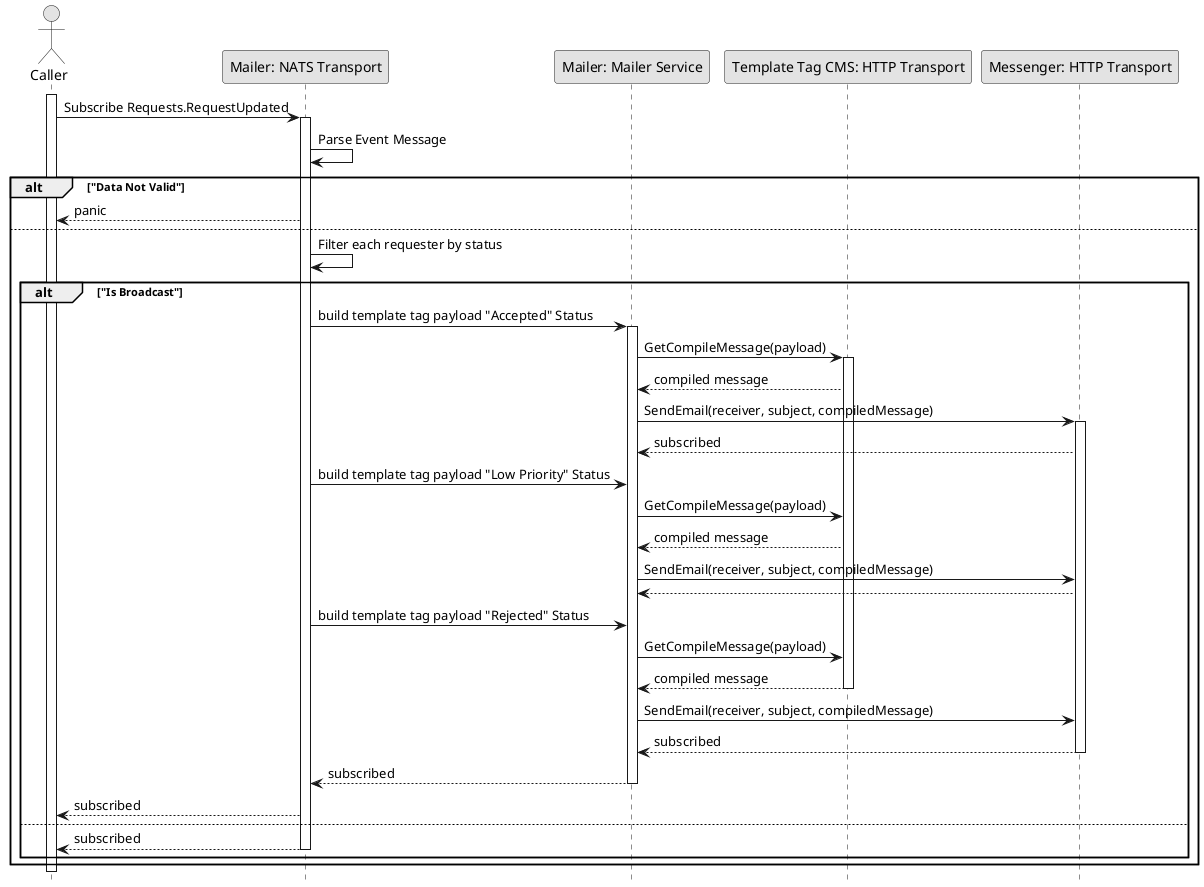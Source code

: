 @startuml MAILER_SubscribeCommitRequest

skinparam Monochrome true
skinparam Shadowing false
hide footbox

actor "Caller" as Caller
participant "Mailer: NATS Transport" as MailerNATSTransport
participant "Mailer: Mailer Service" as MailerService
participant "Template Tag CMS: HTTP Transport" as TTCMSHTTPTransport
participant "Messenger: HTTP Transport" as MessengerHTTPTransport

activate Caller

Caller->MailerNATSTransport: Subscribe Requests.RequestUpdated
activate MailerNATSTransport
MailerNATSTransport->MailerNATSTransport: Parse Event Message

alt "Data Not Valid"
    MailerNATSTransport-->Caller: panic
else
    MailerNATSTransport->MailerNATSTransport: Filter each requester by status

    alt "Is Broadcast"
        MailerNATSTransport->MailerService: build template tag payload "Accepted" Status
        activate MailerService
        MailerService->TTCMSHTTPTransport: GetCompileMessage(payload)
        activate TTCMSHTTPTransport
        TTCMSHTTPTransport-->MailerService: compiled message
        MailerService->MessengerHTTPTransport: SendEmail(receiver, subject, compiledMessage)
        activate MessengerHTTPTransport
        MessengerHTTPTransport-->MailerService: subscribed
        
        MailerNATSTransport->MailerService: build template tag payload "Low Priority" Status
        MailerService->TTCMSHTTPTransport: GetCompileMessage(payload)
        TTCMSHTTPTransport-->MailerService: compiled message
        MailerService->MessengerHTTPTransport: SendEmail(receiver, subject, compiledMessage)
        MessengerHTTPTransport-->MailerService

        MailerNATSTransport->MailerService: build template tag payload "Rejected" Status
        MailerService->TTCMSHTTPTransport: GetCompileMessage(payload)
        TTCMSHTTPTransport-->MailerService: compiled message
        deactivate TTCMSHTTPTransport
        MailerService->MessengerHTTPTransport: SendEmail(receiver, subject, compiledMessage)
        MessengerHTTPTransport-->MailerService: subscribed

        deactivate MessengerHTTPTransport
        MailerService-->MailerNATSTransport: subscribed
        deactivate MailerService
        MailerNATSTransport-->Caller: subscribed
    else
        MailerNATSTransport-->Caller: subscribed
        deactivate MailerNATSTransport
    end
end

deactivate Caller

@enduml